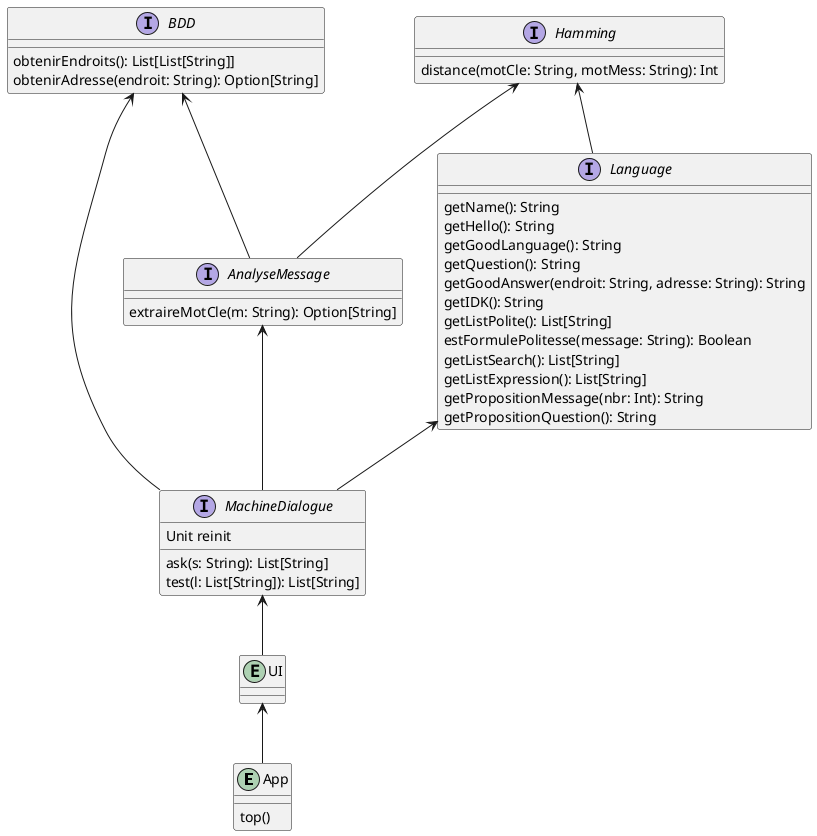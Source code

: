 @startuml

entity App {
    top()
}

entity UI {}

interface MachineDialogue {
    Unit reinit
    ask(s: String): List[String]
    test(l: List[String]): List[String]
}

interface AnalyseMessage {
    extraireMotCle(m: String): Option[String]
}

interface BDD {
    obtenirEndroits(): List[List[String]]
    obtenirAdresse(endroit: String): Option[String]
}

interface Hamming {
    distance(motCle: String, motMess: String): Int
}

interface Language {
    getName(): String 
	getHello(): String 
    getGoodLanguage(): String
    getQuestion(): String 
    getGoodAnswer(endroit: String, adresse: String): String
    getIDK(): String
    getListPolite(): List[String] 
    estFormulePolitesse(message: String): Boolean
	getListSearch(): List[String]
    getListExpression(): List[String] 
	getPropositionMessage(nbr: Int): String
	getPropositionQuestion(): String
}

UI <-- App
MachineDialogue <-- UI
Language <-- MachineDialogue
AnalyseMessage <-- MachineDialogue
BDD <-- MachineDialogue
Hamming <-- Language
Hamming <-- AnalyseMessage
BDD <-- AnalyseMessage


@enduml